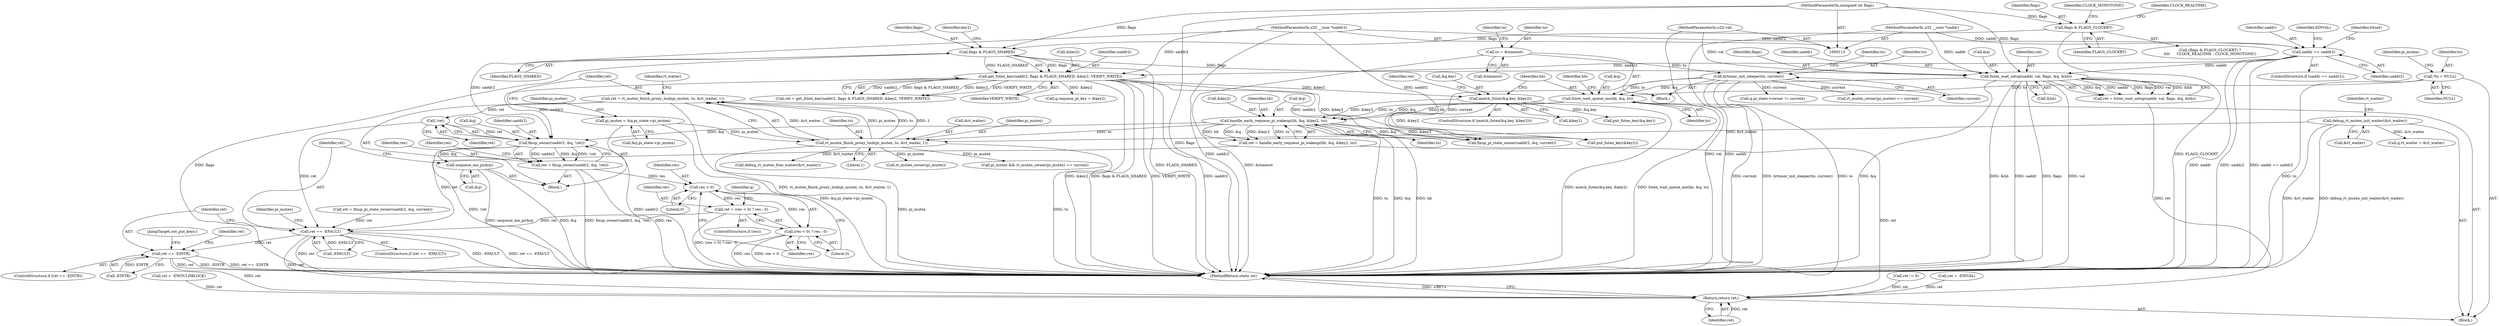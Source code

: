 digraph "0_linux_e9c243a5a6de0be8e584c604d353412584b592f8_0@API" {
"1000341" [label="(Call,ret = rt_mutex_finish_proxy_lock(pi_mutex, to, &rt_waiter, 1))"];
"1000343" [label="(Call,rt_mutex_finish_proxy_lock(pi_mutex, to, &rt_waiter, 1))"];
"1000333" [label="(Call,pi_mutex = &q.pi_state->pi_mutex)"];
"1000277" [label="(Call,handle_early_requeue_pi_wakeup(hb, &q, &key2, to))"];
"1000265" [label="(Call,futex_wait_queue_me(hb, &q, to))"];
"1000240" [label="(Call,futex_wait_setup(uaddr, val, flags, &q, &hb))"];
"1000143" [label="(Call,uaddr == uaddr2)"];
"1000114" [label="(MethodParameterIn,u32 __user *uaddr)"];
"1000119" [label="(MethodParameterIn,u32 __user *uaddr2)"];
"1000116" [label="(MethodParameterIn,u32 val)"];
"1000209" [label="(Call,flags & FLAGS_SHARED)"];
"1000168" [label="(Call,flags & FLAGS_CLOCKRT)"];
"1000115" [label="(MethodParameterIn,unsigned int flags)"];
"1000174" [label="(Call,hrtimer_init_sleeper(to, current))"];
"1000158" [label="(Call,to = &timeout)"];
"1000123" [label="(Call,*to = NULL)"];
"1000252" [label="(Call,match_futex(&q.key, &key2))"];
"1000207" [label="(Call,get_futex_key(uaddr2, flags & FLAGS_SHARED, &key2, VERIFY_WRITE))"];
"1000187" [label="(Call,debug_rt_mutex_init_waiter(&rt_waiter))"];
"1000362" [label="(Call,!ret)"];
"1000358" [label="(Call,fixup_owner(uaddr2, &q, !ret))"];
"1000356" [label="(Call,res = fixup_owner(uaddr2, &q, !ret))"];
"1000369" [label="(Call,res < 0)"];
"1000366" [label="(Call,ret = (res < 0) ? res : 0)"];
"1000378" [label="(Call,ret == -EFAULT)"];
"1000394" [label="(Call,ret == -EINTR)"];
"1000427" [label="(Return,return ret;)"];
"1000368" [label="(Call,(res < 0) ? res : 0)"];
"1000374" [label="(Call,unqueue_me_pi(&q))"];
"1000242" [label="(Identifier,val)"];
"1000385" [label="(Identifier,pi_mutex)"];
"1000243" [label="(Identifier,flags)"];
"1000349" [label="(Call,debug_rt_mutex_free_waiter(&rt_waiter))"];
"1000315" [label="(Call,ret = fixup_pi_state_owner(uaddr2, &q, current))"];
"1000362" [label="(Call,!ret)"];
"1000151" [label="(Identifier,bitset)"];
"1000257" [label="(Call,&key2)"];
"1000273" [label="(Identifier,hb)"];
"1000232" [label="(Call,q.requeue_pi_key = &key2)"];
"1000212" [label="(Call,&key2)"];
"1000386" [label="(Call,rt_mutex_owner(pi_mutex) == current)"];
"1000373" [label="(Literal,0)"];
"1000380" [label="(Call,-EFAULT)"];
"1000277" [label="(Call,handle_early_requeue_pi_wakeup(hb, &q, &key2, to))"];
"1000213" [label="(Identifier,key2)"];
"1000210" [label="(Identifier,flags)"];
"1000346" [label="(Call,&rt_waiter)"];
"1000404" [label="(Call,put_futex_key(&q.key))"];
"1000211" [label="(Identifier,FLAGS_SHARED)"];
"1000124" [label="(Identifier,to)"];
"1000217" [label="(Call,ret != 0)"];
"1000410" [label="(Call,put_futex_key(&key2))"];
"1000240" [label="(Call,futex_wait_setup(uaddr, val, flags, &q, &hb))"];
"1000344" [label="(Identifier,pi_mutex)"];
"1000265" [label="(Call,futex_wait_queue_me(hb, &q, to))"];
"1000275" [label="(Call,ret = handle_early_requeue_pi_wakeup(hb, &q, &key2, to))"];
"1000241" [label="(Identifier,uaddr)"];
"1000116" [label="(MethodParameterIn,u32 val)"];
"1000115" [label="(MethodParameterIn,unsigned int flags)"];
"1000176" [label="(Identifier,current)"];
"1000114" [label="(MethodParameterIn,u32 __user *uaddr)"];
"1000170" [label="(Identifier,FLAGS_CLOCKRT)"];
"1000145" [label="(Identifier,uaddr2)"];
"1000209" [label="(Call,flags & FLAGS_SHARED)"];
"1000356" [label="(Call,res = fixup_owner(uaddr2, &q, !ret))"];
"1000395" [label="(Identifier,ret)"];
"1000379" [label="(Identifier,ret)"];
"1000123" [label="(Call,*to = NULL)"];
"1000144" [label="(Identifier,uaddr)"];
"1000334" [label="(Identifier,pi_mutex)"];
"1000335" [label="(Call,&q.pi_state->pi_mutex)"];
"1000367" [label="(Identifier,ret)"];
"1000252" [label="(Call,match_futex(&q.key, &key2))"];
"1000143" [label="(Call,uaddr == uaddr2)"];
"1000167" [label="(Call,(flags & FLAGS_CLOCKRT) ?\n\t\t\t\t      CLOCK_REALTIME : CLOCK_MONOTONIC)"];
"1000371" [label="(Literal,0)"];
"1000205" [label="(Call,ret = get_futex_key(uaddr2, flags & FLAGS_SHARED, &key2, VERIFY_WRITE))"];
"1000171" [label="(Identifier,CLOCK_REALTIME)"];
"1000251" [label="(ControlStructure,if (match_futex(&q.key, &key2)))"];
"1000120" [label="(Block,)"];
"1000142" [label="(ControlStructure,if (uaddr == uaddr2))"];
"1000119" [label="(MethodParameterIn,u32 __user *uaddr2)"];
"1000160" [label="(Call,&timeout)"];
"1000169" [label="(Identifier,flags)"];
"1000375" [label="(Call,&q)"];
"1000341" [label="(Call,ret = rt_mutex_finish_proxy_lock(pi_mutex, to, &rt_waiter, 1))"];
"1000168" [label="(Call,flags & FLAGS_CLOCKRT)"];
"1000428" [label="(Identifier,ret)"];
"1000244" [label="(Call,&q)"];
"1000400" [label="(Identifier,ret)"];
"1000226" [label="(Call,q.rt_waiter = &rt_waiter)"];
"1000365" [label="(Identifier,res)"];
"1000343" [label="(Call,rt_mutex_finish_proxy_lock(pi_mutex, to, &rt_waiter, 1))"];
"1000260" [label="(Call,ret = -EINVAL)"];
"1000378" [label="(Call,ret == -EFAULT)"];
"1000351" [label="(Identifier,rt_waiter)"];
"1000348" [label="(Literal,1)"];
"1000279" [label="(Call,&q)"];
"1000387" [label="(Call,rt_mutex_owner(pi_mutex))"];
"1000175" [label="(Identifier,to)"];
"1000370" [label="(Identifier,res)"];
"1000427" [label="(Return,return ret;)"];
"1000345" [label="(Identifier,to)"];
"1000281" [label="(Call,&key2)"];
"1000360" [label="(Call,&q)"];
"1000372" [label="(Identifier,res)"];
"1000157" [label="(Block,)"];
"1000303" [label="(Call,q.pi_state->owner != current)"];
"1000359" [label="(Identifier,uaddr2)"];
"1000148" [label="(Identifier,EINVAL)"];
"1000393" [label="(ControlStructure,if (ret == -EINTR))"];
"1000376" [label="(Identifier,q)"];
"1000269" [label="(Identifier,to)"];
"1000253" [label="(Call,&q.key)"];
"1000358" [label="(Call,fixup_owner(uaddr2, &q, !ret))"];
"1000283" [label="(Identifier,to)"];
"1000368" [label="(Call,(res < 0) ? res : 0)"];
"1000174" [label="(Call,hrtimer_init_sleeper(to, current))"];
"1000317" [label="(Call,fixup_pi_state_owner(uaddr2, &q, current))"];
"1000394" [label="(Call,ret == -EINTR)"];
"1000158" [label="(Call,to = &timeout)"];
"1000208" [label="(Identifier,uaddr2)"];
"1000403" [label="(JumpTarget,out_put_keys:)"];
"1000384" [label="(Call,pi_mutex && rt_mutex_owner(pi_mutex) == current)"];
"1000342" [label="(Identifier,ret)"];
"1000369" [label="(Call,res < 0)"];
"1000364" [label="(ControlStructure,if (res))"];
"1000327" [label="(Block,)"];
"1000278" [label="(Identifier,hb)"];
"1000188" [label="(Call,&rt_waiter)"];
"1000374" [label="(Call,unqueue_me_pi(&q))"];
"1000267" [label="(Call,&q)"];
"1000246" [label="(Call,&hb)"];
"1000180" [label="(Identifier,to)"];
"1000165" [label="(Identifier,to)"];
"1000214" [label="(Identifier,VERIFY_WRITE)"];
"1000129" [label="(Identifier,pi_mutex)"];
"1000396" [label="(Call,-EINTR)"];
"1000266" [label="(Identifier,hb)"];
"1000207" [label="(Call,get_futex_key(uaddr2, flags & FLAGS_SHARED, &key2, VERIFY_WRITE))"];
"1000159" [label="(Identifier,to)"];
"1000187" [label="(Call,debug_rt_mutex_init_waiter(&rt_waiter))"];
"1000125" [label="(Identifier,NULL)"];
"1000377" [label="(ControlStructure,if (ret == -EFAULT))"];
"1000429" [label="(MethodReturn,static int)"];
"1000238" [label="(Call,ret = futex_wait_setup(uaddr, val, flags, &q, &hb))"];
"1000399" [label="(Call,ret = -EWOULDBLOCK)"];
"1000261" [label="(Identifier,ret)"];
"1000357" [label="(Identifier,res)"];
"1000333" [label="(Call,pi_mutex = &q.pi_state->pi_mutex)"];
"1000172" [label="(Identifier,CLOCK_MONOTONIC)"];
"1000193" [label="(Identifier,rt_waiter)"];
"1000363" [label="(Identifier,ret)"];
"1000366" [label="(Call,ret = (res < 0) ? res : 0)"];
"1000341" -> "1000327"  [label="AST: "];
"1000341" -> "1000343"  [label="CFG: "];
"1000342" -> "1000341"  [label="AST: "];
"1000343" -> "1000341"  [label="AST: "];
"1000351" -> "1000341"  [label="CFG: "];
"1000341" -> "1000429"  [label="DDG: rt_mutex_finish_proxy_lock(pi_mutex, to, &rt_waiter, 1)"];
"1000343" -> "1000341"  [label="DDG: pi_mutex"];
"1000343" -> "1000341"  [label="DDG: to"];
"1000343" -> "1000341"  [label="DDG: &rt_waiter"];
"1000343" -> "1000341"  [label="DDG: 1"];
"1000341" -> "1000362"  [label="DDG: ret"];
"1000343" -> "1000348"  [label="CFG: "];
"1000344" -> "1000343"  [label="AST: "];
"1000345" -> "1000343"  [label="AST: "];
"1000346" -> "1000343"  [label="AST: "];
"1000348" -> "1000343"  [label="AST: "];
"1000343" -> "1000429"  [label="DDG: pi_mutex"];
"1000343" -> "1000429"  [label="DDG: to"];
"1000333" -> "1000343"  [label="DDG: pi_mutex"];
"1000277" -> "1000343"  [label="DDG: to"];
"1000187" -> "1000343"  [label="DDG: &rt_waiter"];
"1000343" -> "1000349"  [label="DDG: &rt_waiter"];
"1000343" -> "1000384"  [label="DDG: pi_mutex"];
"1000343" -> "1000387"  [label="DDG: pi_mutex"];
"1000333" -> "1000327"  [label="AST: "];
"1000333" -> "1000335"  [label="CFG: "];
"1000334" -> "1000333"  [label="AST: "];
"1000335" -> "1000333"  [label="AST: "];
"1000342" -> "1000333"  [label="CFG: "];
"1000333" -> "1000429"  [label="DDG: &q.pi_state->pi_mutex"];
"1000277" -> "1000275"  [label="AST: "];
"1000277" -> "1000283"  [label="CFG: "];
"1000278" -> "1000277"  [label="AST: "];
"1000279" -> "1000277"  [label="AST: "];
"1000281" -> "1000277"  [label="AST: "];
"1000283" -> "1000277"  [label="AST: "];
"1000275" -> "1000277"  [label="CFG: "];
"1000277" -> "1000429"  [label="DDG: hb"];
"1000277" -> "1000429"  [label="DDG: to"];
"1000277" -> "1000429"  [label="DDG: &q"];
"1000277" -> "1000275"  [label="DDG: hb"];
"1000277" -> "1000275"  [label="DDG: &q"];
"1000277" -> "1000275"  [label="DDG: &key2"];
"1000277" -> "1000275"  [label="DDG: to"];
"1000265" -> "1000277"  [label="DDG: hb"];
"1000265" -> "1000277"  [label="DDG: &q"];
"1000265" -> "1000277"  [label="DDG: to"];
"1000252" -> "1000277"  [label="DDG: &key2"];
"1000277" -> "1000317"  [label="DDG: &q"];
"1000277" -> "1000358"  [label="DDG: &q"];
"1000277" -> "1000410"  [label="DDG: &key2"];
"1000265" -> "1000120"  [label="AST: "];
"1000265" -> "1000269"  [label="CFG: "];
"1000266" -> "1000265"  [label="AST: "];
"1000267" -> "1000265"  [label="AST: "];
"1000269" -> "1000265"  [label="AST: "];
"1000273" -> "1000265"  [label="CFG: "];
"1000265" -> "1000429"  [label="DDG: futex_wait_queue_me(hb, &q, to)"];
"1000240" -> "1000265"  [label="DDG: &q"];
"1000174" -> "1000265"  [label="DDG: to"];
"1000123" -> "1000265"  [label="DDG: to"];
"1000240" -> "1000238"  [label="AST: "];
"1000240" -> "1000246"  [label="CFG: "];
"1000241" -> "1000240"  [label="AST: "];
"1000242" -> "1000240"  [label="AST: "];
"1000243" -> "1000240"  [label="AST: "];
"1000244" -> "1000240"  [label="AST: "];
"1000246" -> "1000240"  [label="AST: "];
"1000238" -> "1000240"  [label="CFG: "];
"1000240" -> "1000429"  [label="DDG: val"];
"1000240" -> "1000429"  [label="DDG: &q"];
"1000240" -> "1000429"  [label="DDG: &hb"];
"1000240" -> "1000429"  [label="DDG: uaddr"];
"1000240" -> "1000429"  [label="DDG: flags"];
"1000240" -> "1000238"  [label="DDG: &q"];
"1000240" -> "1000238"  [label="DDG: uaddr"];
"1000240" -> "1000238"  [label="DDG: flags"];
"1000240" -> "1000238"  [label="DDG: val"];
"1000240" -> "1000238"  [label="DDG: &hb"];
"1000143" -> "1000240"  [label="DDG: uaddr"];
"1000114" -> "1000240"  [label="DDG: uaddr"];
"1000116" -> "1000240"  [label="DDG: val"];
"1000209" -> "1000240"  [label="DDG: flags"];
"1000115" -> "1000240"  [label="DDG: flags"];
"1000143" -> "1000142"  [label="AST: "];
"1000143" -> "1000145"  [label="CFG: "];
"1000144" -> "1000143"  [label="AST: "];
"1000145" -> "1000143"  [label="AST: "];
"1000148" -> "1000143"  [label="CFG: "];
"1000151" -> "1000143"  [label="CFG: "];
"1000143" -> "1000429"  [label="DDG: uaddr"];
"1000143" -> "1000429"  [label="DDG: uaddr2"];
"1000143" -> "1000429"  [label="DDG: uaddr == uaddr2"];
"1000114" -> "1000143"  [label="DDG: uaddr"];
"1000119" -> "1000143"  [label="DDG: uaddr2"];
"1000143" -> "1000207"  [label="DDG: uaddr2"];
"1000114" -> "1000113"  [label="AST: "];
"1000114" -> "1000429"  [label="DDG: uaddr"];
"1000119" -> "1000113"  [label="AST: "];
"1000119" -> "1000429"  [label="DDG: uaddr2"];
"1000119" -> "1000207"  [label="DDG: uaddr2"];
"1000119" -> "1000317"  [label="DDG: uaddr2"];
"1000119" -> "1000358"  [label="DDG: uaddr2"];
"1000116" -> "1000113"  [label="AST: "];
"1000116" -> "1000429"  [label="DDG: val"];
"1000209" -> "1000207"  [label="AST: "];
"1000209" -> "1000211"  [label="CFG: "];
"1000210" -> "1000209"  [label="AST: "];
"1000211" -> "1000209"  [label="AST: "];
"1000213" -> "1000209"  [label="CFG: "];
"1000209" -> "1000429"  [label="DDG: flags"];
"1000209" -> "1000429"  [label="DDG: FLAGS_SHARED"];
"1000209" -> "1000207"  [label="DDG: flags"];
"1000209" -> "1000207"  [label="DDG: FLAGS_SHARED"];
"1000168" -> "1000209"  [label="DDG: flags"];
"1000115" -> "1000209"  [label="DDG: flags"];
"1000168" -> "1000167"  [label="AST: "];
"1000168" -> "1000170"  [label="CFG: "];
"1000169" -> "1000168"  [label="AST: "];
"1000170" -> "1000168"  [label="AST: "];
"1000171" -> "1000168"  [label="CFG: "];
"1000172" -> "1000168"  [label="CFG: "];
"1000168" -> "1000429"  [label="DDG: FLAGS_CLOCKRT"];
"1000115" -> "1000168"  [label="DDG: flags"];
"1000115" -> "1000113"  [label="AST: "];
"1000115" -> "1000429"  [label="DDG: flags"];
"1000174" -> "1000157"  [label="AST: "];
"1000174" -> "1000176"  [label="CFG: "];
"1000175" -> "1000174"  [label="AST: "];
"1000176" -> "1000174"  [label="AST: "];
"1000180" -> "1000174"  [label="CFG: "];
"1000174" -> "1000429"  [label="DDG: current"];
"1000174" -> "1000429"  [label="DDG: hrtimer_init_sleeper(to, current)"];
"1000174" -> "1000429"  [label="DDG: to"];
"1000158" -> "1000174"  [label="DDG: to"];
"1000174" -> "1000303"  [label="DDG: current"];
"1000174" -> "1000317"  [label="DDG: current"];
"1000174" -> "1000386"  [label="DDG: current"];
"1000158" -> "1000157"  [label="AST: "];
"1000158" -> "1000160"  [label="CFG: "];
"1000159" -> "1000158"  [label="AST: "];
"1000160" -> "1000158"  [label="AST: "];
"1000165" -> "1000158"  [label="CFG: "];
"1000158" -> "1000429"  [label="DDG: &timeout"];
"1000123" -> "1000120"  [label="AST: "];
"1000123" -> "1000125"  [label="CFG: "];
"1000124" -> "1000123"  [label="AST: "];
"1000125" -> "1000123"  [label="AST: "];
"1000129" -> "1000123"  [label="CFG: "];
"1000123" -> "1000429"  [label="DDG: to"];
"1000252" -> "1000251"  [label="AST: "];
"1000252" -> "1000257"  [label="CFG: "];
"1000253" -> "1000252"  [label="AST: "];
"1000257" -> "1000252"  [label="AST: "];
"1000261" -> "1000252"  [label="CFG: "];
"1000266" -> "1000252"  [label="CFG: "];
"1000252" -> "1000429"  [label="DDG: match_futex(&q.key, &key2)"];
"1000207" -> "1000252"  [label="DDG: &key2"];
"1000252" -> "1000404"  [label="DDG: &q.key"];
"1000252" -> "1000410"  [label="DDG: &key2"];
"1000207" -> "1000205"  [label="AST: "];
"1000207" -> "1000214"  [label="CFG: "];
"1000208" -> "1000207"  [label="AST: "];
"1000212" -> "1000207"  [label="AST: "];
"1000214" -> "1000207"  [label="AST: "];
"1000205" -> "1000207"  [label="CFG: "];
"1000207" -> "1000429"  [label="DDG: flags & FLAGS_SHARED"];
"1000207" -> "1000429"  [label="DDG: VERIFY_WRITE"];
"1000207" -> "1000429"  [label="DDG: uaddr2"];
"1000207" -> "1000429"  [label="DDG: &key2"];
"1000207" -> "1000205"  [label="DDG: uaddr2"];
"1000207" -> "1000205"  [label="DDG: flags & FLAGS_SHARED"];
"1000207" -> "1000205"  [label="DDG: &key2"];
"1000207" -> "1000205"  [label="DDG: VERIFY_WRITE"];
"1000207" -> "1000232"  [label="DDG: &key2"];
"1000207" -> "1000317"  [label="DDG: uaddr2"];
"1000207" -> "1000358"  [label="DDG: uaddr2"];
"1000207" -> "1000410"  [label="DDG: &key2"];
"1000187" -> "1000120"  [label="AST: "];
"1000187" -> "1000188"  [label="CFG: "];
"1000188" -> "1000187"  [label="AST: "];
"1000193" -> "1000187"  [label="CFG: "];
"1000187" -> "1000429"  [label="DDG: &rt_waiter"];
"1000187" -> "1000429"  [label="DDG: debug_rt_mutex_init_waiter(&rt_waiter)"];
"1000187" -> "1000226"  [label="DDG: &rt_waiter"];
"1000362" -> "1000358"  [label="AST: "];
"1000362" -> "1000363"  [label="CFG: "];
"1000363" -> "1000362"  [label="AST: "];
"1000358" -> "1000362"  [label="CFG: "];
"1000362" -> "1000358"  [label="DDG: ret"];
"1000362" -> "1000378"  [label="DDG: ret"];
"1000358" -> "1000356"  [label="AST: "];
"1000359" -> "1000358"  [label="AST: "];
"1000360" -> "1000358"  [label="AST: "];
"1000356" -> "1000358"  [label="CFG: "];
"1000358" -> "1000429"  [label="DDG: !ret"];
"1000358" -> "1000429"  [label="DDG: uaddr2"];
"1000358" -> "1000356"  [label="DDG: uaddr2"];
"1000358" -> "1000356"  [label="DDG: &q"];
"1000358" -> "1000356"  [label="DDG: !ret"];
"1000358" -> "1000374"  [label="DDG: &q"];
"1000356" -> "1000327"  [label="AST: "];
"1000357" -> "1000356"  [label="AST: "];
"1000365" -> "1000356"  [label="CFG: "];
"1000356" -> "1000429"  [label="DDG: res"];
"1000356" -> "1000429"  [label="DDG: fixup_owner(uaddr2, &q, !ret)"];
"1000356" -> "1000369"  [label="DDG: res"];
"1000369" -> "1000368"  [label="AST: "];
"1000369" -> "1000371"  [label="CFG: "];
"1000370" -> "1000369"  [label="AST: "];
"1000371" -> "1000369"  [label="AST: "];
"1000372" -> "1000369"  [label="CFG: "];
"1000373" -> "1000369"  [label="CFG: "];
"1000369" -> "1000366"  [label="DDG: res"];
"1000369" -> "1000368"  [label="DDG: res"];
"1000366" -> "1000364"  [label="AST: "];
"1000366" -> "1000368"  [label="CFG: "];
"1000367" -> "1000366"  [label="AST: "];
"1000368" -> "1000366"  [label="AST: "];
"1000376" -> "1000366"  [label="CFG: "];
"1000366" -> "1000429"  [label="DDG: (res < 0) ? res : 0"];
"1000366" -> "1000378"  [label="DDG: ret"];
"1000378" -> "1000377"  [label="AST: "];
"1000378" -> "1000380"  [label="CFG: "];
"1000379" -> "1000378"  [label="AST: "];
"1000380" -> "1000378"  [label="AST: "];
"1000385" -> "1000378"  [label="CFG: "];
"1000395" -> "1000378"  [label="CFG: "];
"1000378" -> "1000429"  [label="DDG: -EFAULT"];
"1000378" -> "1000429"  [label="DDG: ret"];
"1000378" -> "1000429"  [label="DDG: ret == -EFAULT"];
"1000315" -> "1000378"  [label="DDG: ret"];
"1000275" -> "1000378"  [label="DDG: ret"];
"1000380" -> "1000378"  [label="DDG: EFAULT"];
"1000378" -> "1000394"  [label="DDG: ret"];
"1000378" -> "1000427"  [label="DDG: ret"];
"1000394" -> "1000393"  [label="AST: "];
"1000394" -> "1000396"  [label="CFG: "];
"1000395" -> "1000394"  [label="AST: "];
"1000396" -> "1000394"  [label="AST: "];
"1000400" -> "1000394"  [label="CFG: "];
"1000403" -> "1000394"  [label="CFG: "];
"1000394" -> "1000429"  [label="DDG: -EINTR"];
"1000394" -> "1000429"  [label="DDG: ret == -EINTR"];
"1000394" -> "1000429"  [label="DDG: ret"];
"1000396" -> "1000394"  [label="DDG: EINTR"];
"1000394" -> "1000427"  [label="DDG: ret"];
"1000427" -> "1000120"  [label="AST: "];
"1000427" -> "1000428"  [label="CFG: "];
"1000428" -> "1000427"  [label="AST: "];
"1000429" -> "1000427"  [label="CFG: "];
"1000427" -> "1000429"  [label="DDG: <RET>"];
"1000428" -> "1000427"  [label="DDG: ret"];
"1000238" -> "1000427"  [label="DDG: ret"];
"1000399" -> "1000427"  [label="DDG: ret"];
"1000275" -> "1000427"  [label="DDG: ret"];
"1000260" -> "1000427"  [label="DDG: ret"];
"1000217" -> "1000427"  [label="DDG: ret"];
"1000368" -> "1000372"  [label="CFG: "];
"1000368" -> "1000373"  [label="CFG: "];
"1000372" -> "1000368"  [label="AST: "];
"1000373" -> "1000368"  [label="AST: "];
"1000368" -> "1000429"  [label="DDG: res < 0"];
"1000368" -> "1000429"  [label="DDG: res"];
"1000374" -> "1000327"  [label="AST: "];
"1000374" -> "1000375"  [label="CFG: "];
"1000375" -> "1000374"  [label="AST: "];
"1000379" -> "1000374"  [label="CFG: "];
"1000374" -> "1000429"  [label="DDG: &q"];
"1000374" -> "1000429"  [label="DDG: unqueue_me_pi(&q)"];
}
